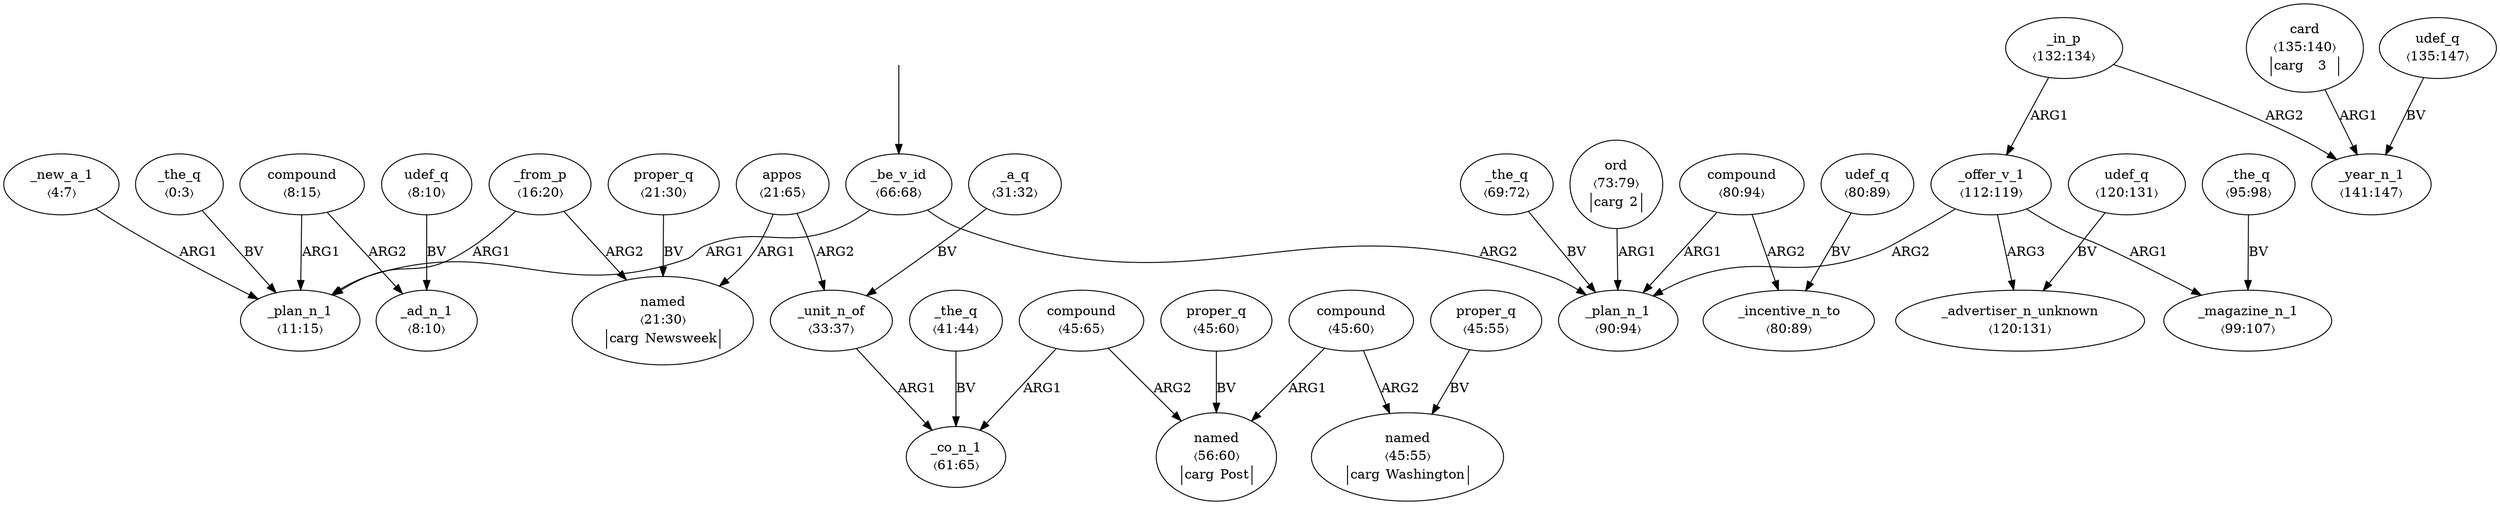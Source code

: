 digraph "20012002" {
  top [ style=invis ];
  top -> 20;
  0 [ label=<<table align="center" border="0" cellspacing="0"><tr><td colspan="2">_the_q</td></tr><tr><td colspan="2">〈0:3〉</td></tr></table>> ];
  1 [ label=<<table align="center" border="0" cellspacing="0"><tr><td colspan="2">_new_a_1</td></tr><tr><td colspan="2">〈4:7〉</td></tr></table>> ];
  2 [ label=<<table align="center" border="0" cellspacing="0"><tr><td colspan="2">compound</td></tr><tr><td colspan="2">〈8:15〉</td></tr></table>> ];
  3 [ label=<<table align="center" border="0" cellspacing="0"><tr><td colspan="2">udef_q</td></tr><tr><td colspan="2">〈8:10〉</td></tr></table>> ];
  4 [ label=<<table align="center" border="0" cellspacing="0"><tr><td colspan="2">_ad_n_1</td></tr><tr><td colspan="2">〈8:10〉</td></tr></table>> ];
  5 [ label=<<table align="center" border="0" cellspacing="0"><tr><td colspan="2">_plan_n_1</td></tr><tr><td colspan="2">〈11:15〉</td></tr></table>> ];
  6 [ label=<<table align="center" border="0" cellspacing="0"><tr><td colspan="2">_from_p</td></tr><tr><td colspan="2">〈16:20〉</td></tr></table>> ];
  7 [ label=<<table align="center" border="0" cellspacing="0"><tr><td colspan="2">appos</td></tr><tr><td colspan="2">〈21:65〉</td></tr></table>> ];
  8 [ label=<<table align="center" border="0" cellspacing="0"><tr><td colspan="2">proper_q</td></tr><tr><td colspan="2">〈21:30〉</td></tr></table>> ];
  9 [ label=<<table align="center" border="0" cellspacing="0"><tr><td colspan="2">named</td></tr><tr><td colspan="2">〈21:30〉</td></tr><tr><td sides="l" border="1" align="left">carg</td><td sides="r" border="1" align="left">Newsweek</td></tr></table>> ];
  10 [ label=<<table align="center" border="0" cellspacing="0"><tr><td colspan="2">_a_q</td></tr><tr><td colspan="2">〈31:32〉</td></tr></table>> ];
  11 [ label=<<table align="center" border="0" cellspacing="0"><tr><td colspan="2">_unit_n_of</td></tr><tr><td colspan="2">〈33:37〉</td></tr></table>> ];
  12 [ label=<<table align="center" border="0" cellspacing="0"><tr><td colspan="2">_the_q</td></tr><tr><td colspan="2">〈41:44〉</td></tr></table>> ];
  13 [ label=<<table align="center" border="0" cellspacing="0"><tr><td colspan="2">compound</td></tr><tr><td colspan="2">〈45:65〉</td></tr></table>> ];
  14 [ label=<<table align="center" border="0" cellspacing="0"><tr><td colspan="2">proper_q</td></tr><tr><td colspan="2">〈45:60〉</td></tr></table>> ];
  15 [ label=<<table align="center" border="0" cellspacing="0"><tr><td colspan="2">compound</td></tr><tr><td colspan="2">〈45:60〉</td></tr></table>> ];
  16 [ label=<<table align="center" border="0" cellspacing="0"><tr><td colspan="2">proper_q</td></tr><tr><td colspan="2">〈45:55〉</td></tr></table>> ];
  17 [ label=<<table align="center" border="0" cellspacing="0"><tr><td colspan="2">named</td></tr><tr><td colspan="2">〈45:55〉</td></tr><tr><td sides="l" border="1" align="left">carg</td><td sides="r" border="1" align="left">Washington</td></tr></table>> ];
  18 [ label=<<table align="center" border="0" cellspacing="0"><tr><td colspan="2">named</td></tr><tr><td colspan="2">〈56:60〉</td></tr><tr><td sides="l" border="1" align="left">carg</td><td sides="r" border="1" align="left">Post</td></tr></table>> ];
  19 [ label=<<table align="center" border="0" cellspacing="0"><tr><td colspan="2">_co_n_1</td></tr><tr><td colspan="2">〈61:65〉</td></tr></table>> ];
  20 [ label=<<table align="center" border="0" cellspacing="0"><tr><td colspan="2">_be_v_id</td></tr><tr><td colspan="2">〈66:68〉</td></tr></table>> ];
  21 [ label=<<table align="center" border="0" cellspacing="0"><tr><td colspan="2">_the_q</td></tr><tr><td colspan="2">〈69:72〉</td></tr></table>> ];
  22 [ label=<<table align="center" border="0" cellspacing="0"><tr><td colspan="2">ord</td></tr><tr><td colspan="2">〈73:79〉</td></tr><tr><td sides="l" border="1" align="left">carg</td><td sides="r" border="1" align="left">2</td></tr></table>> ];
  23 [ label=<<table align="center" border="0" cellspacing="0"><tr><td colspan="2">compound</td></tr><tr><td colspan="2">〈80:94〉</td></tr></table>> ];
  24 [ label=<<table align="center" border="0" cellspacing="0"><tr><td colspan="2">udef_q</td></tr><tr><td colspan="2">〈80:89〉</td></tr></table>> ];
  25 [ label=<<table align="center" border="0" cellspacing="0"><tr><td colspan="2">_incentive_n_to</td></tr><tr><td colspan="2">〈80:89〉</td></tr></table>> ];
  26 [ label=<<table align="center" border="0" cellspacing="0"><tr><td colspan="2">_plan_n_1</td></tr><tr><td colspan="2">〈90:94〉</td></tr></table>> ];
  27 [ label=<<table align="center" border="0" cellspacing="0"><tr><td colspan="2">_the_q</td></tr><tr><td colspan="2">〈95:98〉</td></tr></table>> ];
  28 [ label=<<table align="center" border="0" cellspacing="0"><tr><td colspan="2">_magazine_n_1</td></tr><tr><td colspan="2">〈99:107〉</td></tr></table>> ];
  29 [ label=<<table align="center" border="0" cellspacing="0"><tr><td colspan="2">_offer_v_1</td></tr><tr><td colspan="2">〈112:119〉</td></tr></table>> ];
  30 [ label=<<table align="center" border="0" cellspacing="0"><tr><td colspan="2">udef_q</td></tr><tr><td colspan="2">〈120:131〉</td></tr></table>> ];
  31 [ label=<<table align="center" border="0" cellspacing="0"><tr><td colspan="2">_advertiser_n_unknown</td></tr><tr><td colspan="2">〈120:131〉</td></tr></table>> ];
  32 [ label=<<table align="center" border="0" cellspacing="0"><tr><td colspan="2">_in_p</td></tr><tr><td colspan="2">〈132:134〉</td></tr></table>> ];
  33 [ label=<<table align="center" border="0" cellspacing="0"><tr><td colspan="2">udef_q</td></tr><tr><td colspan="2">〈135:147〉</td></tr></table>> ];
  34 [ label=<<table align="center" border="0" cellspacing="0"><tr><td colspan="2">card</td></tr><tr><td colspan="2">〈135:140〉</td></tr><tr><td sides="l" border="1" align="left">carg</td><td sides="r" border="1" align="left">3</td></tr></table>> ];
  35 [ label=<<table align="center" border="0" cellspacing="0"><tr><td colspan="2">_year_n_1</td></tr><tr><td colspan="2">〈141:147〉</td></tr></table>> ];
  20 -> 26 [ label="ARG2" ];
  29 -> 31 [ label="ARG3" ];
  11 -> 19 [ label="ARG1" ];
  6 -> 5 [ label="ARG1" ];
  15 -> 18 [ label="ARG1" ];
  21 -> 26 [ label="BV" ];
  23 -> 26 [ label="ARG1" ];
  29 -> 28 [ label="ARG1" ];
  12 -> 19 [ label="BV" ];
  24 -> 25 [ label="BV" ];
  1 -> 5 [ label="ARG1" ];
  23 -> 25 [ label="ARG2" ];
  34 -> 35 [ label="ARG1" ];
  13 -> 18 [ label="ARG2" ];
  22 -> 26 [ label="ARG1" ];
  7 -> 9 [ label="ARG1" ];
  2 -> 4 [ label="ARG2" ];
  16 -> 17 [ label="BV" ];
  30 -> 31 [ label="BV" ];
  32 -> 35 [ label="ARG2" ];
  0 -> 5 [ label="BV" ];
  27 -> 28 [ label="BV" ];
  33 -> 35 [ label="BV" ];
  8 -> 9 [ label="BV" ];
  7 -> 11 [ label="ARG2" ];
  20 -> 5 [ label="ARG1" ];
  29 -> 26 [ label="ARG2" ];
  32 -> 29 [ label="ARG1" ];
  13 -> 19 [ label="ARG1" ];
  14 -> 18 [ label="BV" ];
  3 -> 4 [ label="BV" ];
  6 -> 9 [ label="ARG2" ];
  10 -> 11 [ label="BV" ];
  2 -> 5 [ label="ARG1" ];
  15 -> 17 [ label="ARG2" ];
}

